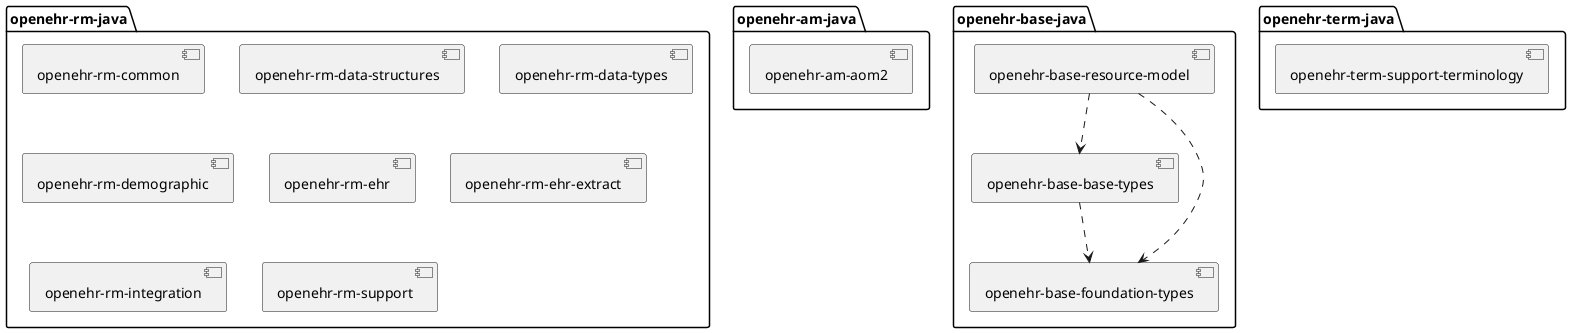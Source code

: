 @startuml undefined

package openehr-am-java {
  component "openehr-am-aom2" as aom2
}

package openehr-base-java {
  component "openehr-base-base-types" as baseTypes
  component "openehr-base-foundation-types" as foundationTypes
  component "openehr-base-resource-model" as resourceModel
}

package openehr-rm-java {
  component "openehr-rm-common" as common
  component "openehr-rm-data-structures" as dataStructures
  component "openehr-rm-data-types" as dataTypes
  component "openehr-rm-demographic" as demographic
  component "openehr-rm-ehr" as ehr
  component "openehr-rm-ehr-extract" as ehrExtract
  component "openehr-rm-integration" as integration
  component "openehr-rm-support" as support
}

package openehr-term-java {
  component "openehr-term-support-terminology" as supportTerminology
}

baseTypes ..> foundationTypes
resourceModel ..> baseTypes
resourceModel ..> foundationTypes

@enduml
